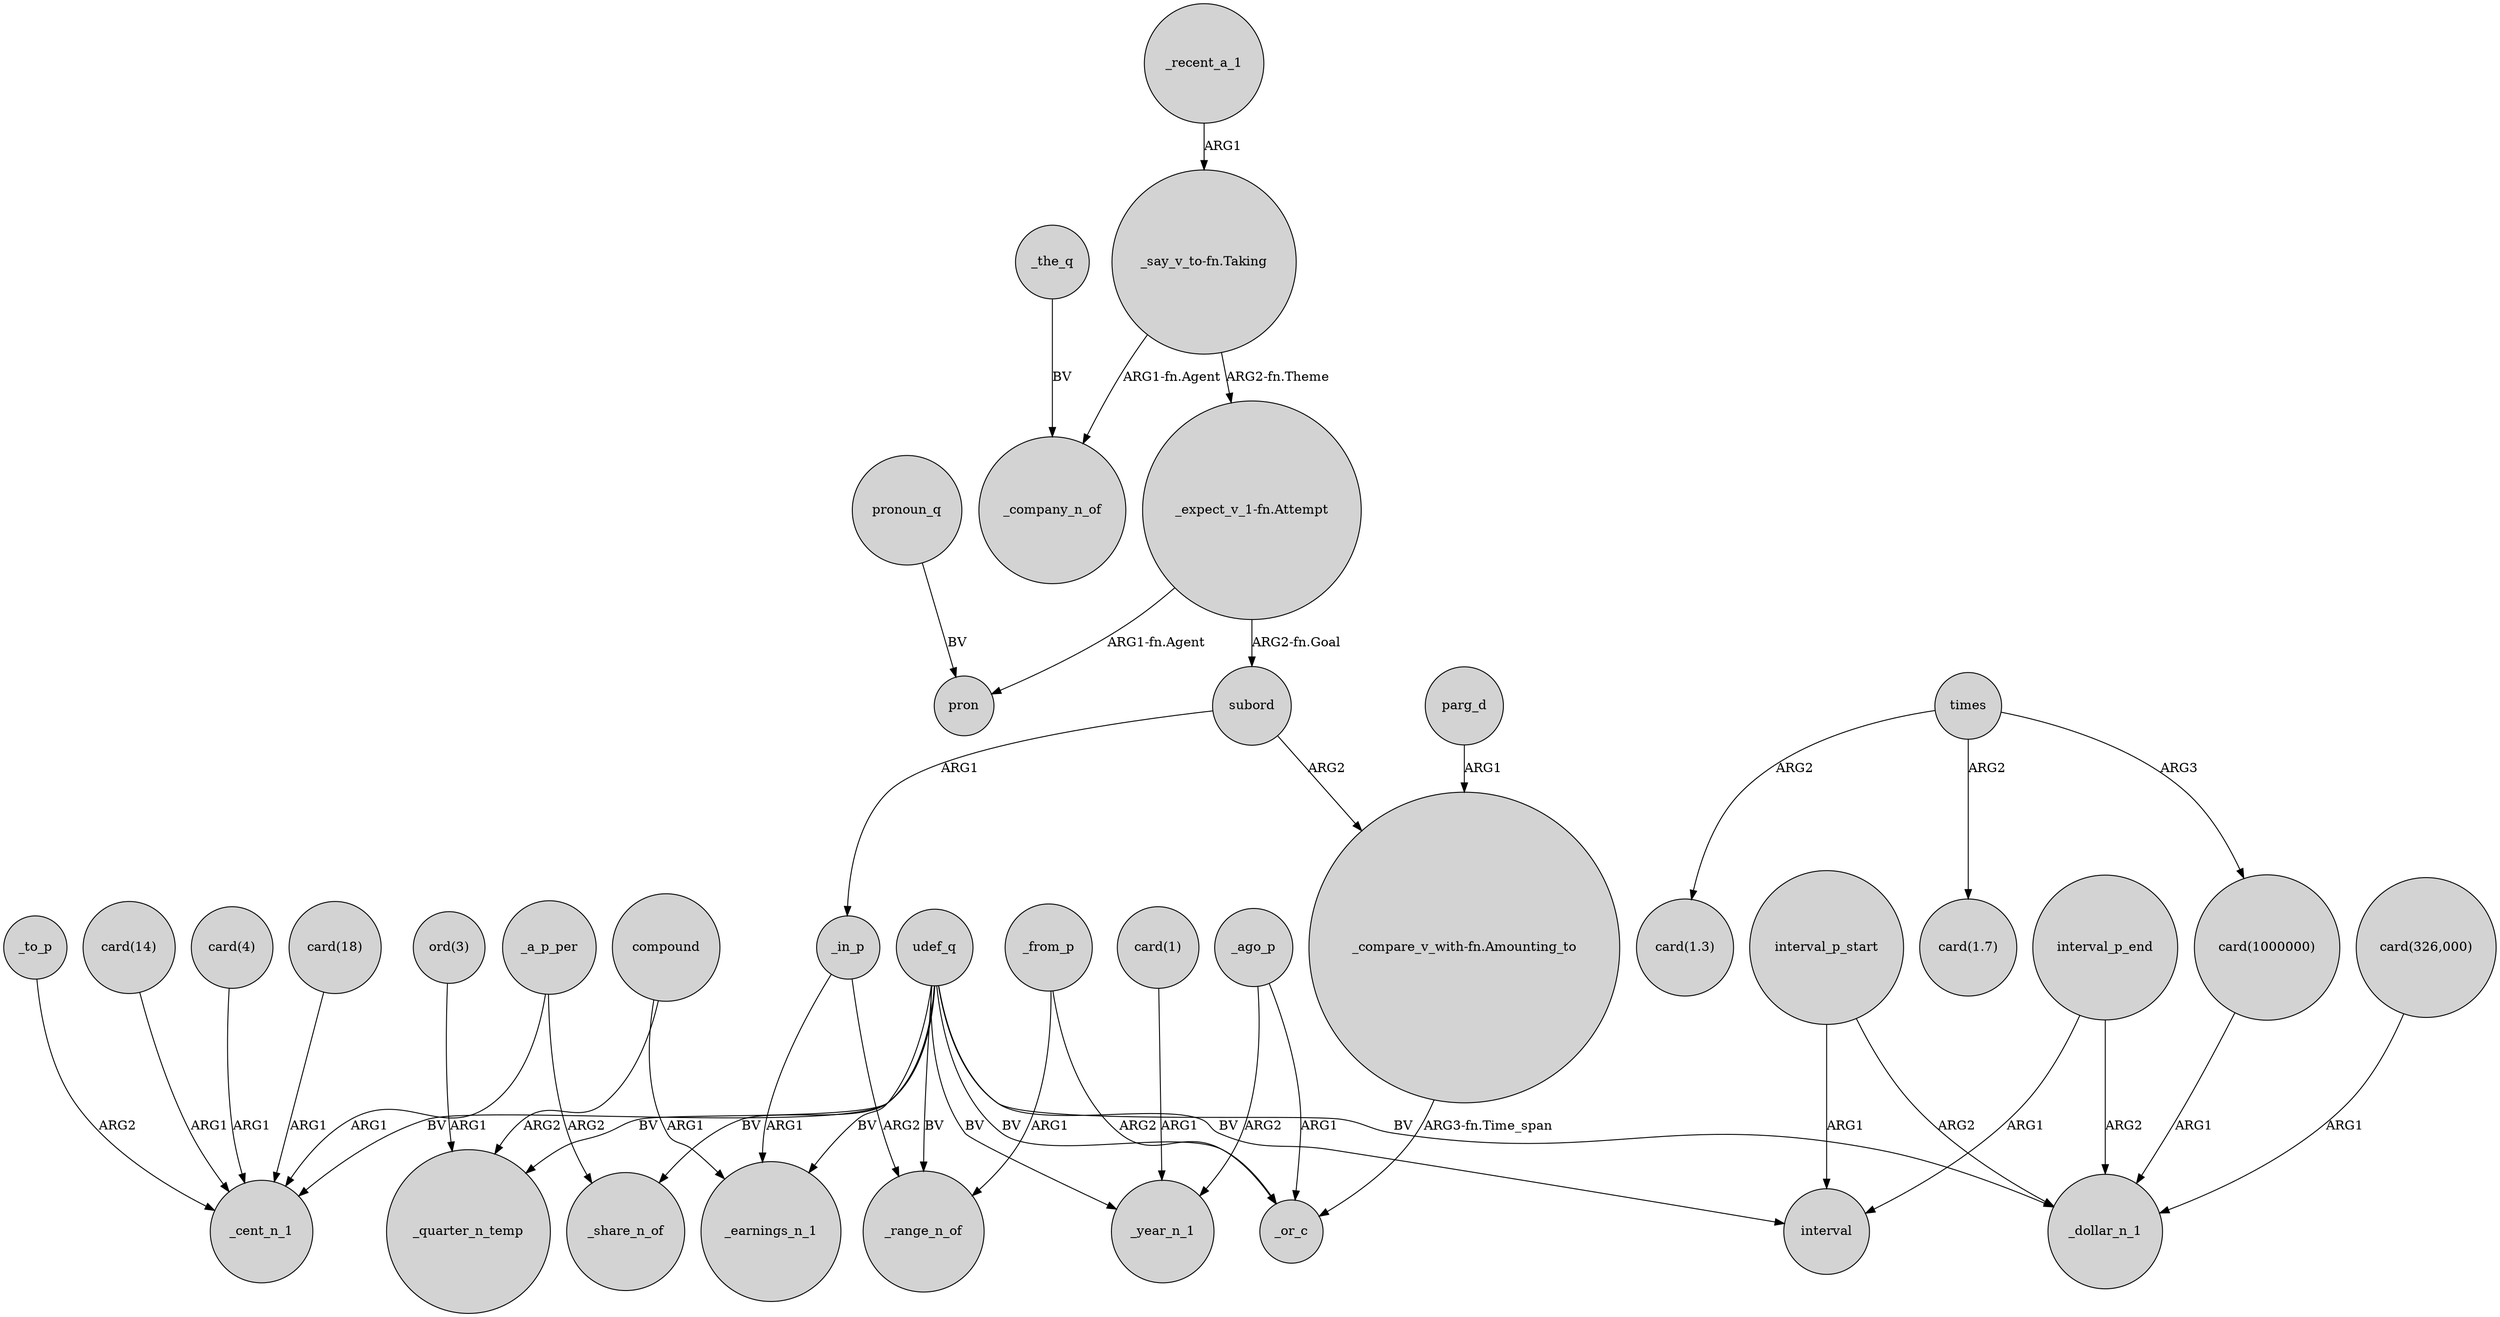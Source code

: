 digraph {
	node [shape=circle style=filled]
	"_expect_v_1-fn.Attempt" -> pron [label="ARG1-fn.Agent"]
	times -> "card(1.3)" [label=ARG2]
	_in_p -> _earnings_n_1 [label=ARG1]
	"ord(3)" -> _quarter_n_temp [label=ARG1]
	_a_p_per -> _cent_n_1 [label=ARG1]
	"card(1)" -> _year_n_1 [label=ARG1]
	"card(4)" -> _cent_n_1 [label=ARG1]
	udef_q -> interval [label=BV]
	times -> "card(1000000)" [label=ARG3]
	times -> "card(1.7)" [label=ARG2]
	"_say_v_to-fn.Taking" -> _company_n_of [label="ARG1-fn.Agent"]
	"_compare_v_with-fn.Amounting_to" -> _or_c [label="ARG3-fn.Time_span"]
	_in_p -> _range_n_of [label=ARG2]
	udef_q -> _cent_n_1 [label=BV]
	interval_p_start -> interval [label=ARG1]
	udef_q -> _or_c [label=BV]
	pronoun_q -> pron [label=BV]
	subord -> _in_p [label=ARG1]
	compound -> _quarter_n_temp [label=ARG2]
	_a_p_per -> _share_n_of [label=ARG2]
	udef_q -> _earnings_n_1 [label=BV]
	udef_q -> _range_n_of [label=BV]
	_from_p -> _range_n_of [label=ARG1]
	"_expect_v_1-fn.Attempt" -> subord [label="ARG2-fn.Goal"]
	udef_q -> _share_n_of [label=BV]
	udef_q -> _dollar_n_1 [label=BV]
	"card(1000000)" -> _dollar_n_1 [label=ARG1]
	interval_p_end -> interval [label=ARG1]
	_from_p -> _or_c [label=ARG2]
	"card(18)" -> _cent_n_1 [label=ARG1]
	interval_p_end -> _dollar_n_1 [label=ARG2]
	_to_p -> _cent_n_1 [label=ARG2]
	udef_q -> _quarter_n_temp [label=BV]
	_ago_p -> _year_n_1 [label=ARG2]
	udef_q -> _year_n_1 [label=BV]
	interval_p_start -> _dollar_n_1 [label=ARG2]
	compound -> _earnings_n_1 [label=ARG1]
	subord -> "_compare_v_with-fn.Amounting_to" [label=ARG2]
	_ago_p -> _or_c [label=ARG1]
	_recent_a_1 -> "_say_v_to-fn.Taking" [label=ARG1]
	parg_d -> "_compare_v_with-fn.Amounting_to" [label=ARG1]
	_the_q -> _company_n_of [label=BV]
	"card(326,000)" -> _dollar_n_1 [label=ARG1]
	"_say_v_to-fn.Taking" -> "_expect_v_1-fn.Attempt" [label="ARG2-fn.Theme"]
	"card(14)" -> _cent_n_1 [label=ARG1]
}
